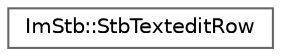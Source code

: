 digraph "Gráfico de jerarquía de clases"
{
 // LATEX_PDF_SIZE
  bgcolor="transparent";
  edge [fontname=Helvetica,fontsize=10,labelfontname=Helvetica,labelfontsize=10];
  node [fontname=Helvetica,fontsize=10,shape=box,height=0.2,width=0.4];
  rankdir="LR";
  Node0 [id="Node000000",label="ImStb::StbTexteditRow",height=0.2,width=0.4,color="grey40", fillcolor="white", style="filled",URL="$struct_im_stb_1_1_stb_textedit_row.html",tooltip=" "];
}
